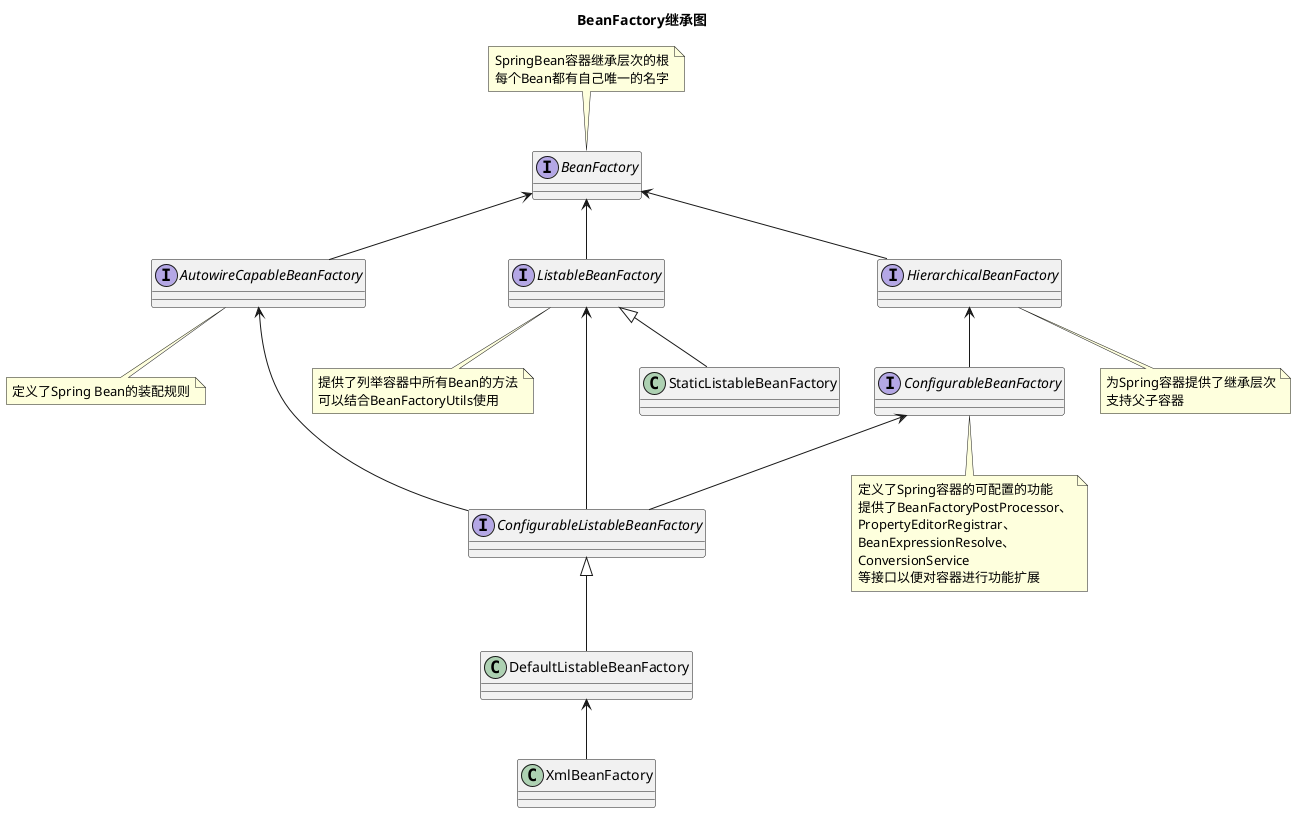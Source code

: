 @startuml
title: BeanFactory继承图

interface BeanFactory
note top: SpringBean容器继承层次的根\n每个Bean都有自己唯一的名字
interface AutowireCapableBeanFactory
note bottom: 定义了Spring Bean的装配规则
interface ListableBeanFactory
note bottom: 提供了列举容器中所有Bean的方法\n可以结合BeanFactoryUtils使用
interface ConfigurableBeanFactory
note bottom {
定义了Spring容器的可配置的功能
提供了BeanFactoryPostProcessor、
PropertyEditorRegistrar、
BeanExpressionResolve、
ConversionService
等接口以便对容器进行功能扩展
}
interface HierarchicalBeanFactory
note bottom: 为Spring容器提供了继承层次\n支持父子容器
interface ConfigurableListableBeanFactory

BeanFactory <-- AutowireCapableBeanFactory
BeanFactory <-- HierarchicalBeanFactory
BeanFactory <-- ListableBeanFactory

HierarchicalBeanFactory <-- ConfigurableBeanFactory

AutowireCapableBeanFactory <-- ConfigurableListableBeanFactory
ConfigurableBeanFactory <-- ConfigurableListableBeanFactory
ListableBeanFactory <-- ConfigurableListableBeanFactory


ConfigurableListableBeanFactory <|-- DefaultListableBeanFactory
ListableBeanFactory <|-- StaticListableBeanFactory

DefaultListableBeanFactory <-- XmlBeanFactory
@enduml